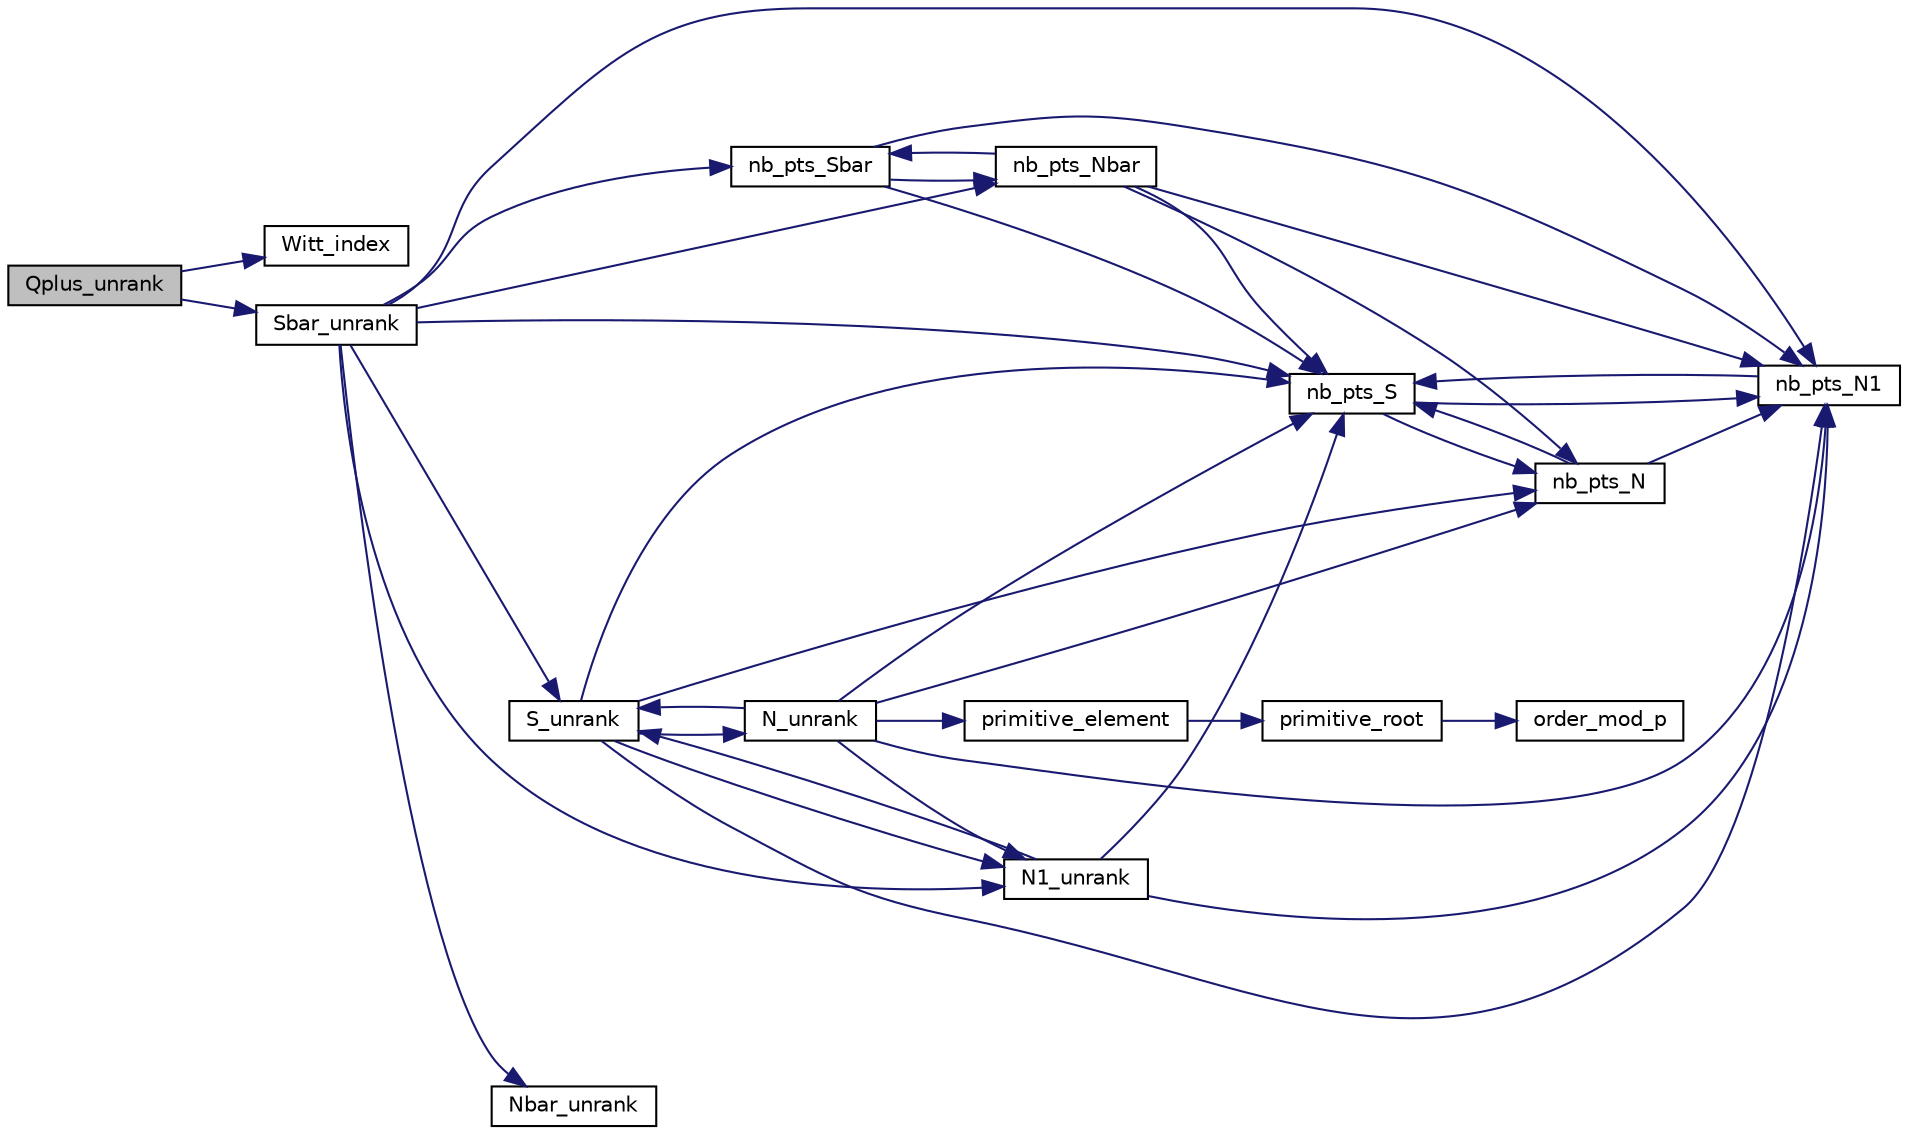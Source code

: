 digraph "Qplus_unrank"
{
  edge [fontname="Helvetica",fontsize="10",labelfontname="Helvetica",labelfontsize="10"];
  node [fontname="Helvetica",fontsize="10",shape=record];
  rankdir="LR";
  Node11524 [label="Qplus_unrank",height=0.2,width=0.4,color="black", fillcolor="grey75", style="filled", fontcolor="black"];
  Node11524 -> Node11525 [color="midnightblue",fontsize="10",style="solid",fontname="Helvetica"];
  Node11525 [label="Witt_index",height=0.2,width=0.4,color="black", fillcolor="white", style="filled",URL="$db/da0/lib_2foundations_2geometry_2orthogonal__points_8_c.html#ab3483ecb9859a6758f82b5327da50534"];
  Node11524 -> Node11526 [color="midnightblue",fontsize="10",style="solid",fontname="Helvetica"];
  Node11526 [label="Sbar_unrank",height=0.2,width=0.4,color="black", fillcolor="white", style="filled",URL="$db/da0/lib_2foundations_2geometry_2orthogonal__points_8_c.html#a65d9b9ccfff12dd92f4f4e8360701c98"];
  Node11526 -> Node11527 [color="midnightblue",fontsize="10",style="solid",fontname="Helvetica"];
  Node11527 [label="nb_pts_Sbar",height=0.2,width=0.4,color="black", fillcolor="white", style="filled",URL="$db/da0/lib_2foundations_2geometry_2orthogonal__points_8_c.html#a986dda26505c9934c771578b084f67cc"];
  Node11527 -> Node11528 [color="midnightblue",fontsize="10",style="solid",fontname="Helvetica"];
  Node11528 [label="nb_pts_S",height=0.2,width=0.4,color="black", fillcolor="white", style="filled",URL="$db/da0/lib_2foundations_2geometry_2orthogonal__points_8_c.html#a9bc3dec6e722644d182738102c3e04f3"];
  Node11528 -> Node11529 [color="midnightblue",fontsize="10",style="solid",fontname="Helvetica"];
  Node11529 [label="nb_pts_N",height=0.2,width=0.4,color="black", fillcolor="white", style="filled",URL="$db/da0/lib_2foundations_2geometry_2orthogonal__points_8_c.html#a93e16898c27b1d1c0a6405a7b0615ba6"];
  Node11529 -> Node11528 [color="midnightblue",fontsize="10",style="solid",fontname="Helvetica"];
  Node11529 -> Node11530 [color="midnightblue",fontsize="10",style="solid",fontname="Helvetica"];
  Node11530 [label="nb_pts_N1",height=0.2,width=0.4,color="black", fillcolor="white", style="filled",URL="$db/da0/lib_2foundations_2geometry_2orthogonal__points_8_c.html#ae0f2e1c76523db67b4ec9629ccc35bc6"];
  Node11530 -> Node11528 [color="midnightblue",fontsize="10",style="solid",fontname="Helvetica"];
  Node11528 -> Node11530 [color="midnightblue",fontsize="10",style="solid",fontname="Helvetica"];
  Node11527 -> Node11531 [color="midnightblue",fontsize="10",style="solid",fontname="Helvetica"];
  Node11531 [label="nb_pts_Nbar",height=0.2,width=0.4,color="black", fillcolor="white", style="filled",URL="$db/da0/lib_2foundations_2geometry_2orthogonal__points_8_c.html#a51b4684a176c6841fd3cd6c34c684c2c"];
  Node11531 -> Node11527 [color="midnightblue",fontsize="10",style="solid",fontname="Helvetica"];
  Node11531 -> Node11529 [color="midnightblue",fontsize="10",style="solid",fontname="Helvetica"];
  Node11531 -> Node11528 [color="midnightblue",fontsize="10",style="solid",fontname="Helvetica"];
  Node11531 -> Node11530 [color="midnightblue",fontsize="10",style="solid",fontname="Helvetica"];
  Node11527 -> Node11530 [color="midnightblue",fontsize="10",style="solid",fontname="Helvetica"];
  Node11526 -> Node11528 [color="midnightblue",fontsize="10",style="solid",fontname="Helvetica"];
  Node11526 -> Node11532 [color="midnightblue",fontsize="10",style="solid",fontname="Helvetica"];
  Node11532 [label="S_unrank",height=0.2,width=0.4,color="black", fillcolor="white", style="filled",URL="$db/da0/lib_2foundations_2geometry_2orthogonal__points_8_c.html#a18964a35af25f1b4a85f4eaeb1543d92"];
  Node11532 -> Node11528 [color="midnightblue",fontsize="10",style="solid",fontname="Helvetica"];
  Node11532 -> Node11529 [color="midnightblue",fontsize="10",style="solid",fontname="Helvetica"];
  Node11532 -> Node11530 [color="midnightblue",fontsize="10",style="solid",fontname="Helvetica"];
  Node11532 -> Node11533 [color="midnightblue",fontsize="10",style="solid",fontname="Helvetica"];
  Node11533 [label="N_unrank",height=0.2,width=0.4,color="black", fillcolor="white", style="filled",URL="$db/da0/lib_2foundations_2geometry_2orthogonal__points_8_c.html#ab79724bd19da3bc1b383550113f9d7aa"];
  Node11533 -> Node11528 [color="midnightblue",fontsize="10",style="solid",fontname="Helvetica"];
  Node11533 -> Node11529 [color="midnightblue",fontsize="10",style="solid",fontname="Helvetica"];
  Node11533 -> Node11532 [color="midnightblue",fontsize="10",style="solid",fontname="Helvetica"];
  Node11533 -> Node11530 [color="midnightblue",fontsize="10",style="solid",fontname="Helvetica"];
  Node11533 -> Node11534 [color="midnightblue",fontsize="10",style="solid",fontname="Helvetica"];
  Node11534 [label="N1_unrank",height=0.2,width=0.4,color="black", fillcolor="white", style="filled",URL="$db/da0/lib_2foundations_2geometry_2orthogonal__points_8_c.html#aa9427e27f7f207c1baff3a34cc5d78cf"];
  Node11534 -> Node11528 [color="midnightblue",fontsize="10",style="solid",fontname="Helvetica"];
  Node11534 -> Node11530 [color="midnightblue",fontsize="10",style="solid",fontname="Helvetica"];
  Node11534 -> Node11532 [color="midnightblue",fontsize="10",style="solid",fontname="Helvetica"];
  Node11533 -> Node11535 [color="midnightblue",fontsize="10",style="solid",fontname="Helvetica"];
  Node11535 [label="primitive_element",height=0.2,width=0.4,color="black", fillcolor="white", style="filled",URL="$db/da0/lib_2foundations_2geometry_2orthogonal__points_8_c.html#a97350390ec02c8cd9f54751708e28768"];
  Node11535 -> Node11536 [color="midnightblue",fontsize="10",style="solid",fontname="Helvetica"];
  Node11536 [label="primitive_root",height=0.2,width=0.4,color="black", fillcolor="white", style="filled",URL="$de/dc5/algebra__and__number__theory_8h.html#a0b6f7619d12ff2c4e60b852b820b0972"];
  Node11536 -> Node11537 [color="midnightblue",fontsize="10",style="solid",fontname="Helvetica"];
  Node11537 [label="order_mod_p",height=0.2,width=0.4,color="black", fillcolor="white", style="filled",URL="$df/dda/number__theory_8_c.html#aa38aa7e68ab81726a4462995135456b2"];
  Node11532 -> Node11534 [color="midnightblue",fontsize="10",style="solid",fontname="Helvetica"];
  Node11526 -> Node11531 [color="midnightblue",fontsize="10",style="solid",fontname="Helvetica"];
  Node11526 -> Node11530 [color="midnightblue",fontsize="10",style="solid",fontname="Helvetica"];
  Node11526 -> Node11538 [color="midnightblue",fontsize="10",style="solid",fontname="Helvetica"];
  Node11538 [label="Nbar_unrank",height=0.2,width=0.4,color="black", fillcolor="white", style="filled",URL="$db/da0/lib_2foundations_2geometry_2orthogonal__points_8_c.html#ad641d8fb061c898a2c18266e263fb278"];
  Node11526 -> Node11534 [color="midnightblue",fontsize="10",style="solid",fontname="Helvetica"];
}
